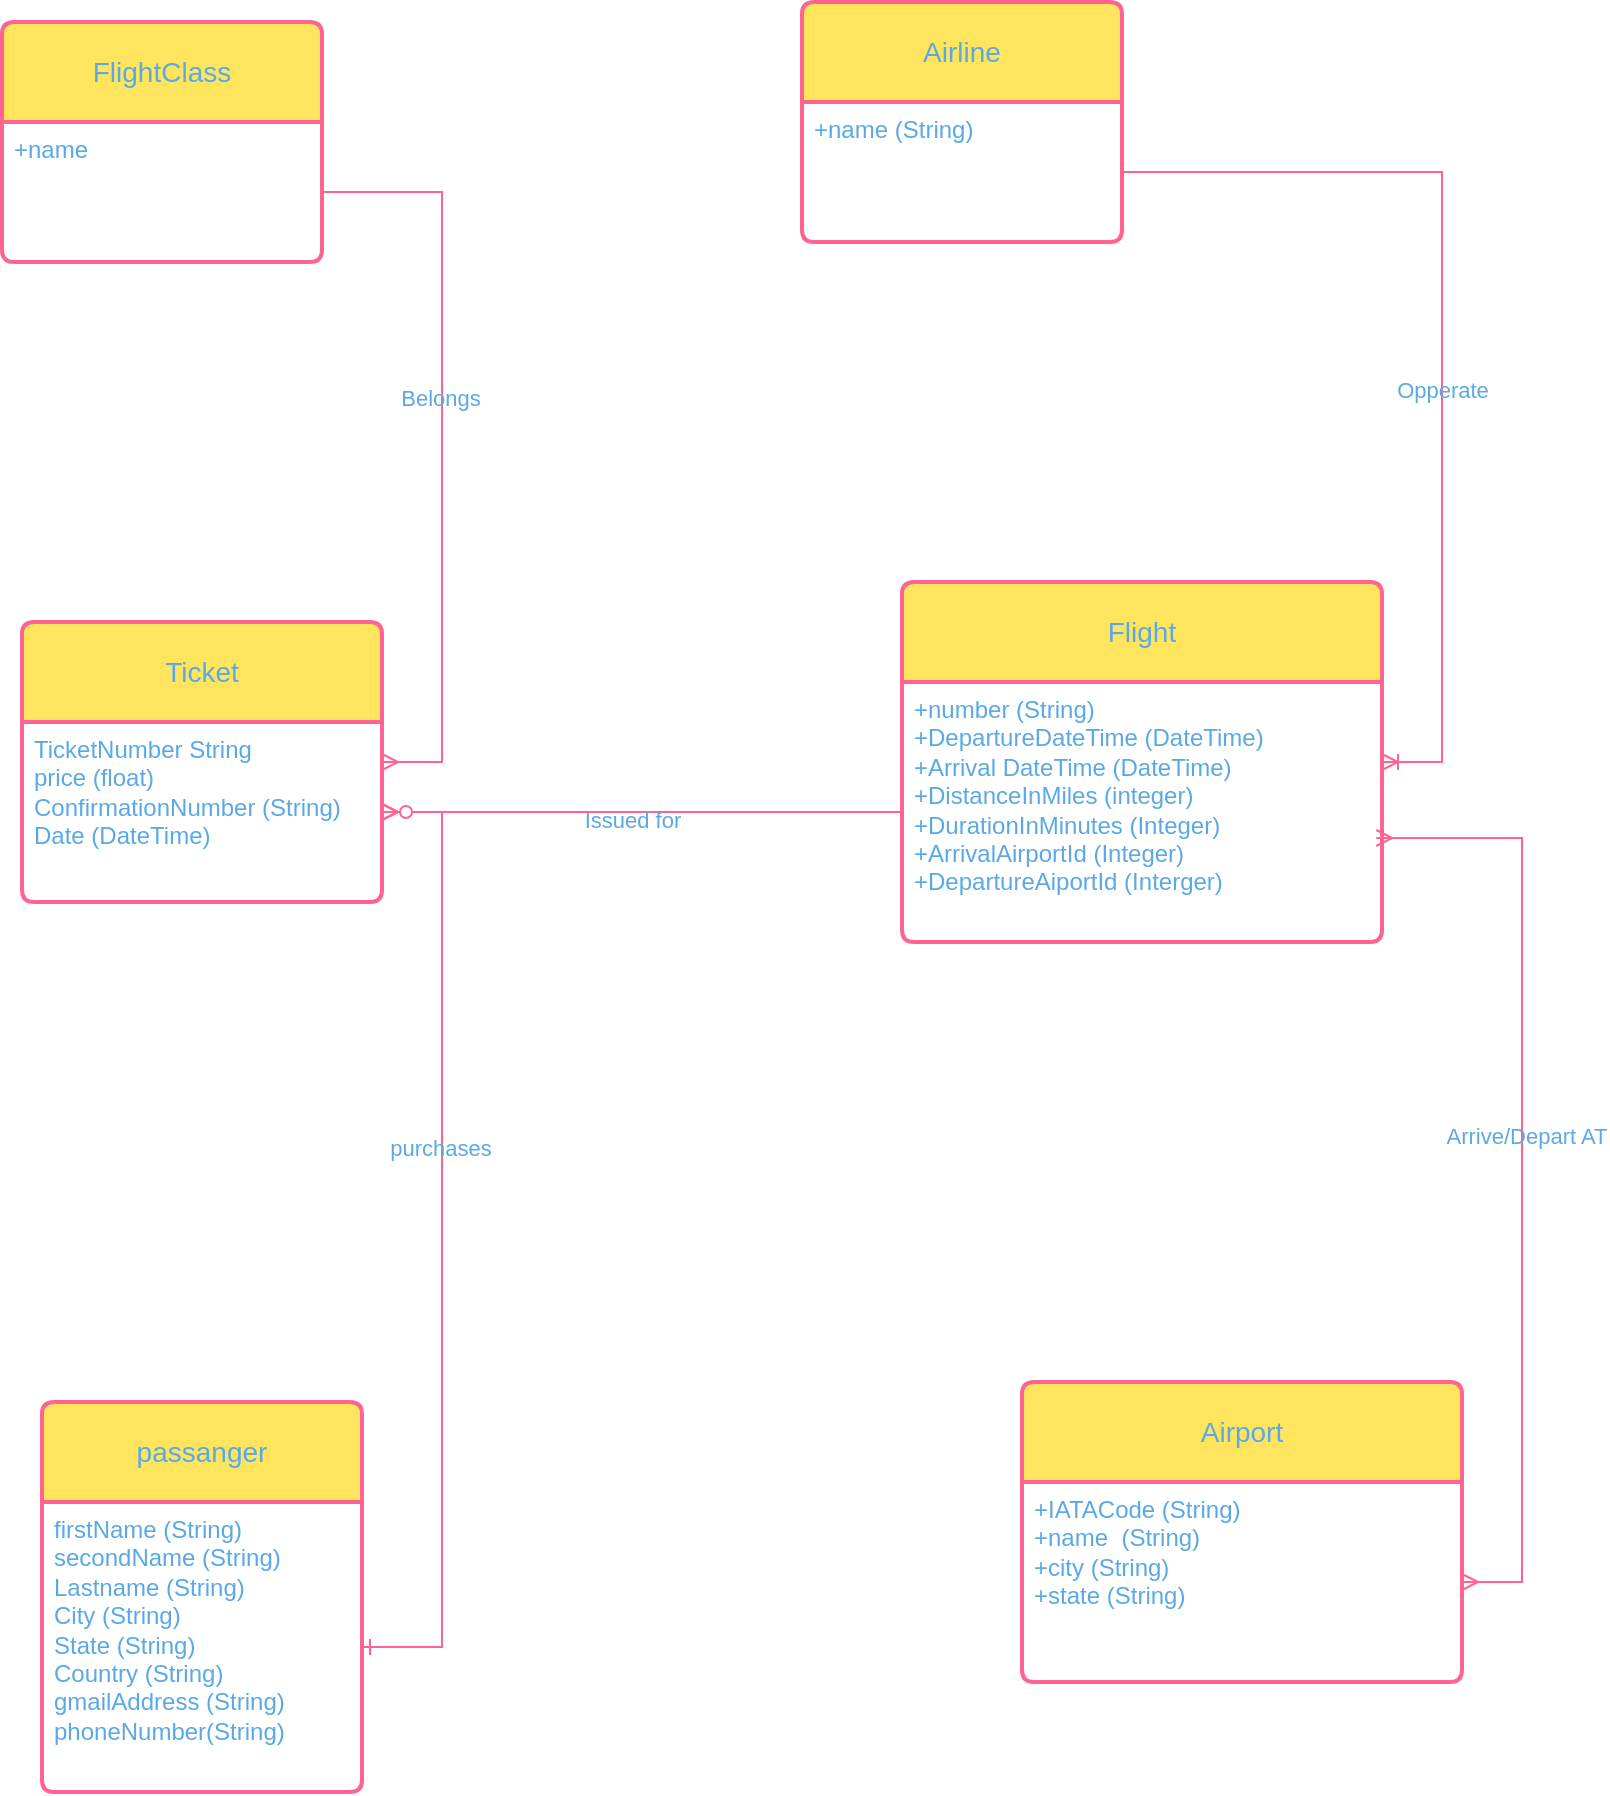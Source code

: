 <mxfile version="26.2.2">
  <diagram name="Page-1" id="Jox1mD09PLOzzqwMUV93">
    <mxGraphModel dx="1904" dy="2290" grid="1" gridSize="10" guides="1" tooltips="1" connect="1" arrows="1" fold="1" page="1" pageScale="1" pageWidth="827" pageHeight="1169" math="0" shadow="0">
      <root>
        <mxCell id="0" />
        <mxCell id="1" parent="0" />
        <mxCell id="JD0Q_h_O8emBgRaYIWqH-1" value="passanger" style="swimlane;childLayout=stackLayout;horizontal=1;startSize=50;horizontalStack=0;rounded=1;fontSize=14;fontStyle=0;strokeWidth=2;resizeParent=0;resizeLast=1;shadow=0;dashed=0;align=center;arcSize=4;whiteSpace=wrap;html=1;labelBackgroundColor=none;fillColor=#FFE45E;strokeColor=#FF6392;fontColor=#5AA9E6;" parent="1" vertex="1">
          <mxGeometry x="120" y="510" width="160" height="195" as="geometry" />
        </mxCell>
        <mxCell id="JD0Q_h_O8emBgRaYIWqH-2" value="firstName (String)&lt;div&gt;secondName (String)&lt;/div&gt;&lt;div&gt;Lastname (String)&lt;/div&gt;&lt;div&gt;City (String)&lt;/div&gt;&lt;div&gt;State (String)&lt;/div&gt;&lt;div&gt;Country (String)&lt;/div&gt;&lt;div&gt;gmailAddress (String)&lt;/div&gt;&lt;div&gt;phoneNumber(String)&lt;/div&gt;" style="align=left;strokeColor=none;fillColor=none;spacingLeft=4;spacingRight=4;fontSize=12;verticalAlign=top;resizable=0;rotatable=0;part=1;html=1;whiteSpace=wrap;labelBackgroundColor=none;fontColor=#5AA9E6;" parent="JD0Q_h_O8emBgRaYIWqH-1" vertex="1">
          <mxGeometry y="50" width="160" height="145" as="geometry" />
        </mxCell>
        <mxCell id="JD0Q_h_O8emBgRaYIWqH-3" value="Flight" style="swimlane;childLayout=stackLayout;horizontal=1;startSize=50;horizontalStack=0;rounded=1;fontSize=14;fontStyle=0;strokeWidth=2;resizeParent=0;resizeLast=1;shadow=0;dashed=0;align=center;arcSize=4;whiteSpace=wrap;html=1;labelBackgroundColor=none;fillColor=#FFE45E;strokeColor=#FF6392;fontColor=#5AA9E6;" parent="1" vertex="1">
          <mxGeometry x="550" y="100" width="240" height="180" as="geometry" />
        </mxCell>
        <mxCell id="JD0Q_h_O8emBgRaYIWqH-4" value="+number (String)&lt;br&gt;&lt;div&gt;+DepartureDateTime (DateTime)&lt;/div&gt;&lt;div&gt;+Arrival DateTime (DateTime)&lt;/div&gt;&lt;div&gt;+DistanceInMiles (integer)&lt;/div&gt;&lt;div&gt;+DurationInMinutes (Integer)&lt;/div&gt;&lt;div&gt;+ArrivalAirportId (Integer)&lt;/div&gt;&lt;div&gt;+DepartureAiportId (Interger)&lt;/div&gt;" style="align=left;strokeColor=none;fillColor=none;spacingLeft=4;spacingRight=4;fontSize=12;verticalAlign=top;resizable=0;rotatable=0;part=1;html=1;whiteSpace=wrap;labelBackgroundColor=none;fontColor=#5AA9E6;" parent="JD0Q_h_O8emBgRaYIWqH-3" vertex="1">
          <mxGeometry y="50" width="240" height="130" as="geometry" />
        </mxCell>
        <mxCell id="JD0Q_h_O8emBgRaYIWqH-5" value="Airport" style="swimlane;childLayout=stackLayout;horizontal=1;startSize=50;horizontalStack=0;rounded=1;fontSize=14;fontStyle=0;strokeWidth=2;resizeParent=0;resizeLast=1;shadow=0;dashed=0;align=center;arcSize=4;whiteSpace=wrap;html=1;labelBackgroundColor=none;fillColor=#FFE45E;strokeColor=#FF6392;fontColor=#5AA9E6;" parent="1" vertex="1">
          <mxGeometry x="610" y="500" width="220" height="150" as="geometry" />
        </mxCell>
        <mxCell id="JD0Q_h_O8emBgRaYIWqH-6" value="&lt;div&gt;+IATACode (String)&lt;/div&gt;+name&amp;nbsp; (String)&lt;br&gt;+city (String)&lt;div&gt;+state (String)&lt;/div&gt;" style="align=left;strokeColor=none;fillColor=none;spacingLeft=4;spacingRight=4;fontSize=12;verticalAlign=top;resizable=0;rotatable=0;part=1;html=1;whiteSpace=wrap;labelBackgroundColor=none;fontColor=#5AA9E6;" parent="JD0Q_h_O8emBgRaYIWqH-5" vertex="1">
          <mxGeometry y="50" width="220" height="100" as="geometry" />
        </mxCell>
        <mxCell id="JD0Q_h_O8emBgRaYIWqH-13" value="Ticket" style="swimlane;childLayout=stackLayout;horizontal=1;startSize=50;horizontalStack=0;rounded=1;fontSize=14;fontStyle=0;strokeWidth=2;resizeParent=0;resizeLast=1;shadow=0;dashed=0;align=center;arcSize=4;whiteSpace=wrap;html=1;labelBackgroundColor=none;fillColor=#FFE45E;strokeColor=#FF6392;fontColor=#5AA9E6;" parent="1" vertex="1">
          <mxGeometry x="110" y="120" width="180" height="140" as="geometry" />
        </mxCell>
        <mxCell id="JD0Q_h_O8emBgRaYIWqH-14" value="TicketNumber String&lt;div&gt;price (float)&lt;/div&gt;&lt;div&gt;ConfirmationNumber (String)&lt;/div&gt;&lt;div&gt;Date (DateTime)&lt;/div&gt;" style="align=left;strokeColor=none;fillColor=none;spacingLeft=4;spacingRight=4;fontSize=12;verticalAlign=top;resizable=0;rotatable=0;part=1;html=1;whiteSpace=wrap;labelBackgroundColor=none;fontColor=#5AA9E6;" parent="JD0Q_h_O8emBgRaYIWqH-13" vertex="1">
          <mxGeometry y="50" width="180" height="90" as="geometry" />
        </mxCell>
        <mxCell id="JD0Q_h_O8emBgRaYIWqH-17" value="" style="edgeStyle=entityRelationEdgeStyle;fontSize=12;html=1;endArrow=ERmany;endFill=0;startArrow=baseDash;rounded=0;startFill=0;labelBackgroundColor=none;strokeColor=#FF6392;fontColor=default;" parent="1" source="JD0Q_h_O8emBgRaYIWqH-4" target="JD0Q_h_O8emBgRaYIWqH-14" edge="1">
          <mxGeometry width="100" height="100" relative="1" as="geometry">
            <mxPoint x="390" y="205" as="sourcePoint" />
            <mxPoint x="490" y="60" as="targetPoint" />
          </mxGeometry>
        </mxCell>
        <mxCell id="JD0Q_h_O8emBgRaYIWqH-18" value="Issued for" style="edgeLabel;html=1;align=center;verticalAlign=middle;resizable=0;points=[];labelBackgroundColor=none;fontColor=#5AA9E6;" parent="JD0Q_h_O8emBgRaYIWqH-17" vertex="1" connectable="0">
          <mxGeometry x="0.044" y="4" relative="1" as="geometry">
            <mxPoint as="offset" />
          </mxGeometry>
        </mxCell>
        <mxCell id="JD0Q_h_O8emBgRaYIWqH-15" value="" style="edgeStyle=entityRelationEdgeStyle;fontSize=12;html=1;endArrow=ERzeroToMany;endFill=1;startArrow=ERone;rounded=0;startFill=0;labelBackgroundColor=none;strokeColor=#FF6392;fontColor=default;" parent="1" source="JD0Q_h_O8emBgRaYIWqH-2" target="JD0Q_h_O8emBgRaYIWqH-14" edge="1">
          <mxGeometry width="100" height="100" relative="1" as="geometry">
            <mxPoint x="110" y="530" as="sourcePoint" />
            <mxPoint x="100" y="140" as="targetPoint" />
            <Array as="points">
              <mxPoint x="-130" y="70" />
              <mxPoint x="50" y="340" />
              <mxPoint x="100" y="170" />
              <mxPoint x="90" y="160" />
              <mxPoint x="20" y="130" />
            </Array>
          </mxGeometry>
        </mxCell>
        <mxCell id="JD0Q_h_O8emBgRaYIWqH-16" value="purchases" style="edgeLabel;html=1;align=center;verticalAlign=middle;resizable=0;points=[];labelBackgroundColor=none;fontColor=#5AA9E6;" parent="JD0Q_h_O8emBgRaYIWqH-15" vertex="1" connectable="0">
          <mxGeometry x="0.19" y="1" relative="1" as="geometry">
            <mxPoint as="offset" />
          </mxGeometry>
        </mxCell>
        <mxCell id="JD0Q_h_O8emBgRaYIWqH-22" value="" style="edgeStyle=entityRelationEdgeStyle;fontSize=12;html=1;endArrow=ERmany;startArrow=ERmany;rounded=0;entryX=0.988;entryY=0.6;entryDx=0;entryDy=0;entryPerimeter=0;endFill=0;startFill=0;labelBackgroundColor=none;strokeColor=#FF6392;fontColor=default;" parent="1" source="JD0Q_h_O8emBgRaYIWqH-6" target="JD0Q_h_O8emBgRaYIWqH-4" edge="1">
          <mxGeometry width="100" height="100" relative="1" as="geometry">
            <mxPoint x="900.96" y="562" as="sourcePoint" />
            <mxPoint x="880" y="150" as="targetPoint" />
          </mxGeometry>
        </mxCell>
        <mxCell id="JD0Q_h_O8emBgRaYIWqH-24" value="Arrive/Depart AT" style="edgeLabel;html=1;align=center;verticalAlign=middle;resizable=0;points=[];labelBackgroundColor=none;fontColor=#5AA9E6;" parent="JD0Q_h_O8emBgRaYIWqH-22" vertex="1" connectable="0">
          <mxGeometry x="0.067" y="-2" relative="1" as="geometry">
            <mxPoint as="offset" />
          </mxGeometry>
        </mxCell>
        <mxCell id="JD0Q_h_O8emBgRaYIWqH-25" value="Airline" style="swimlane;childLayout=stackLayout;horizontal=1;startSize=50;horizontalStack=0;rounded=1;fontSize=14;fontStyle=0;strokeWidth=2;resizeParent=0;resizeLast=1;shadow=0;dashed=0;align=center;arcSize=4;whiteSpace=wrap;html=1;labelBackgroundColor=none;fillColor=#FFE45E;strokeColor=#FF6392;fontColor=#5AA9E6;" parent="1" vertex="1">
          <mxGeometry x="500" y="-190" width="160" height="120" as="geometry" />
        </mxCell>
        <mxCell id="JD0Q_h_O8emBgRaYIWqH-26" value="+name (String)" style="align=left;strokeColor=none;fillColor=none;spacingLeft=4;spacingRight=4;fontSize=12;verticalAlign=top;resizable=0;rotatable=0;part=1;html=1;whiteSpace=wrap;labelBackgroundColor=none;fontColor=#5AA9E6;" parent="JD0Q_h_O8emBgRaYIWqH-25" vertex="1">
          <mxGeometry y="50" width="160" height="70" as="geometry" />
        </mxCell>
        <mxCell id="JD0Q_h_O8emBgRaYIWqH-27" value="" style="edgeStyle=entityRelationEdgeStyle;fontSize=12;html=1;endArrow=ERoneToMany;rounded=0;labelBackgroundColor=none;strokeColor=#FF6392;fontColor=default;" parent="1" source="JD0Q_h_O8emBgRaYIWqH-26" target="JD0Q_h_O8emBgRaYIWqH-3" edge="1">
          <mxGeometry width="100" height="100" relative="1" as="geometry">
            <mxPoint x="740" y="-30" as="sourcePoint" />
            <mxPoint x="840" y="-130" as="targetPoint" />
          </mxGeometry>
        </mxCell>
        <mxCell id="JD0Q_h_O8emBgRaYIWqH-29" value="Opperate" style="edgeLabel;html=1;align=center;verticalAlign=middle;resizable=0;points=[];labelBackgroundColor=none;fontColor=#5AA9E6;" parent="JD0Q_h_O8emBgRaYIWqH-27" vertex="1" connectable="0">
          <mxGeometry x="0.107" relative="1" as="geometry">
            <mxPoint as="offset" />
          </mxGeometry>
        </mxCell>
        <mxCell id="JD0Q_h_O8emBgRaYIWqH-30" value="FlightClass" style="swimlane;childLayout=stackLayout;horizontal=1;startSize=50;horizontalStack=0;rounded=1;fontSize=14;fontStyle=0;strokeWidth=2;resizeParent=0;resizeLast=1;shadow=0;dashed=0;align=center;arcSize=4;whiteSpace=wrap;html=1;labelBackgroundColor=none;fillColor=#FFE45E;strokeColor=#FF6392;fontColor=#5AA9E6;" parent="1" vertex="1">
          <mxGeometry x="100" y="-180" width="160" height="120" as="geometry" />
        </mxCell>
        <mxCell id="JD0Q_h_O8emBgRaYIWqH-31" value="+name" style="align=left;strokeColor=none;fillColor=none;spacingLeft=4;spacingRight=4;fontSize=12;verticalAlign=top;resizable=0;rotatable=0;part=1;html=1;whiteSpace=wrap;labelBackgroundColor=none;fontColor=#5AA9E6;" parent="JD0Q_h_O8emBgRaYIWqH-30" vertex="1">
          <mxGeometry y="50" width="160" height="70" as="geometry" />
        </mxCell>
        <mxCell id="JD0Q_h_O8emBgRaYIWqH-32" value="" style="edgeStyle=entityRelationEdgeStyle;fontSize=12;html=1;endArrow=baseDash;rounded=0;labelBackgroundColor=none;strokeColor=#FF6392;fontColor=default;endFill=0;startArrow=ERmany;startFill=0;" parent="1" source="JD0Q_h_O8emBgRaYIWqH-13" target="JD0Q_h_O8emBgRaYIWqH-31" edge="1">
          <mxGeometry width="100" height="100" relative="1" as="geometry">
            <mxPoint x="360" y="60" as="sourcePoint" />
            <mxPoint x="460" y="-40" as="targetPoint" />
          </mxGeometry>
        </mxCell>
        <mxCell id="JD0Q_h_O8emBgRaYIWqH-33" value="Belongs" style="edgeLabel;html=1;align=center;verticalAlign=middle;resizable=0;points=[];labelBackgroundColor=none;fontColor=#5AA9E6;" parent="JD0Q_h_O8emBgRaYIWqH-32" vertex="1" connectable="0">
          <mxGeometry x="0.134" y="1" relative="1" as="geometry">
            <mxPoint as="offset" />
          </mxGeometry>
        </mxCell>
      </root>
    </mxGraphModel>
  </diagram>
</mxfile>

